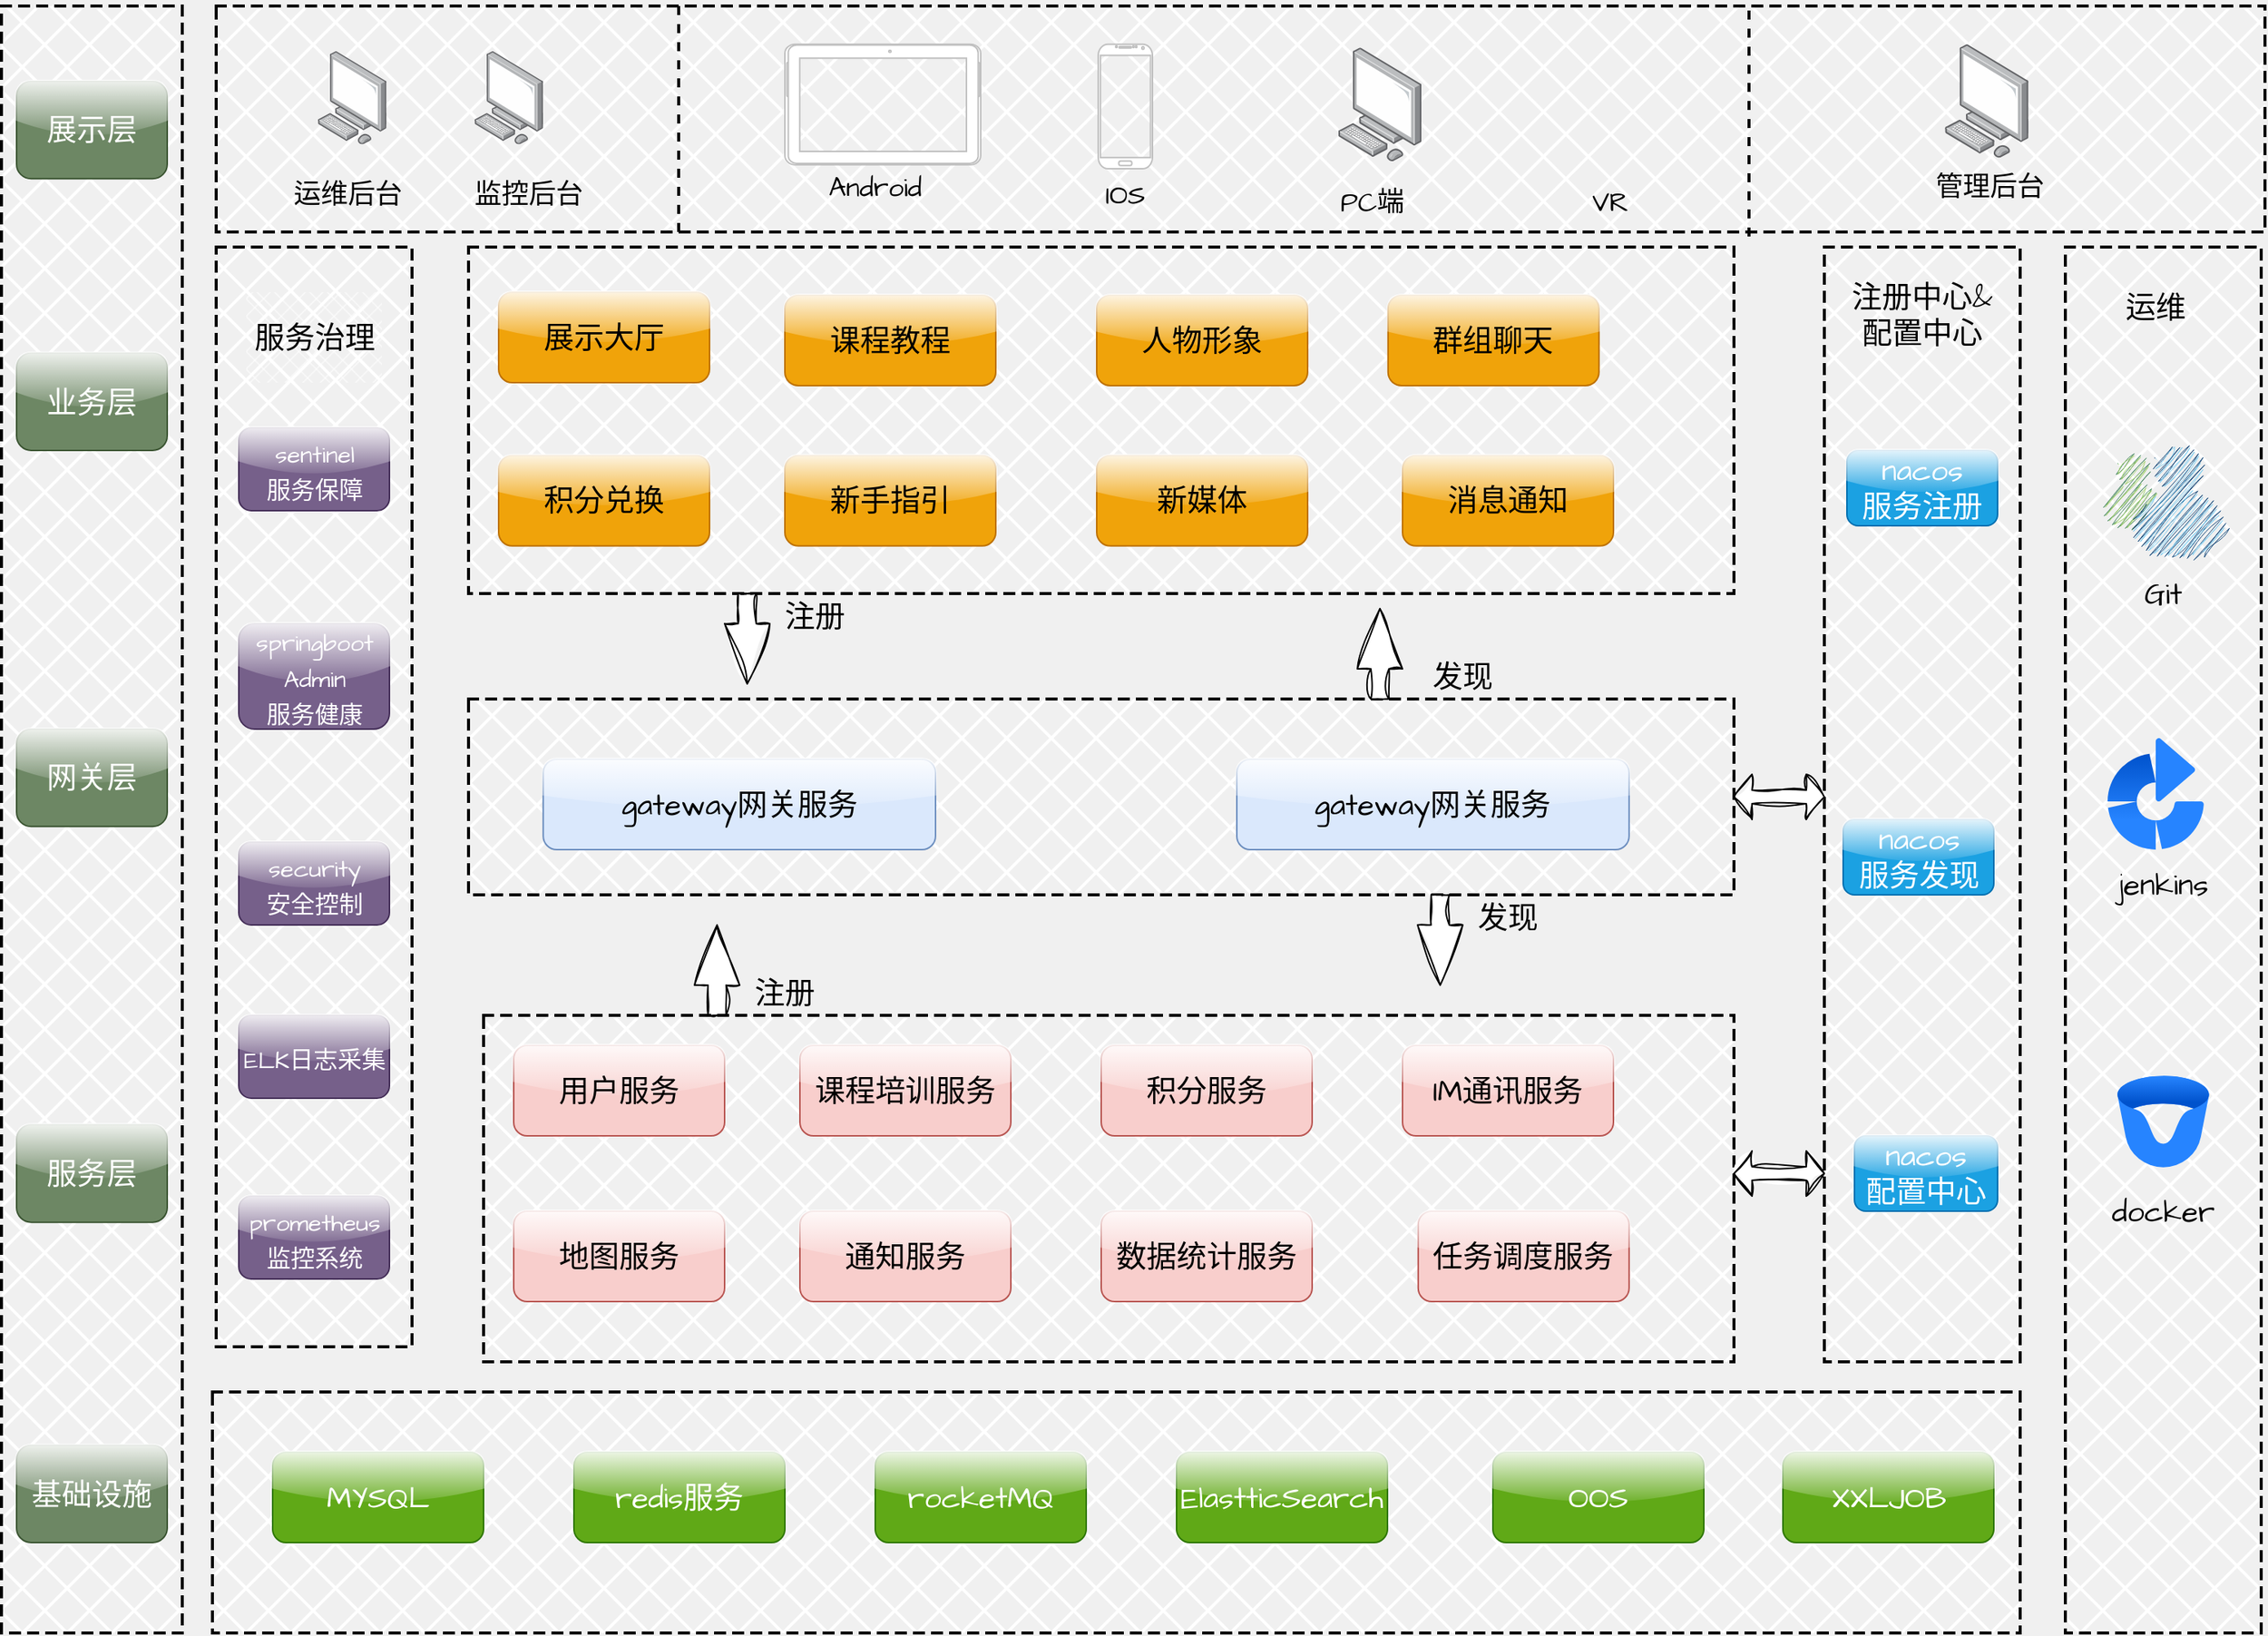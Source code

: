 <mxfile version="21.6.5" type="github">
  <diagram name="第 1 页" id="3Xgbba0ORXf_LveAMJya">
    <mxGraphModel dx="1508" dy="869" grid="1" gridSize="12" guides="1" tooltips="1" connect="1" arrows="0" fold="1" page="1" pageScale="1" pageWidth="827" pageHeight="1169" background="#F0F0F0" math="0" shadow="0">
      <root>
        <mxCell id="0" />
        <mxCell id="1" parent="0" />
        <mxCell id="aTKhmGbnFtDpC1Z9xzVG-124" value="" style="shape=table;startSize=0;container=1;collapsible=0;childLayout=tableLayout;hachureGap=4;fontFamily=Architects Daughter;fontSource=https%3A%2F%2Ffonts.googleapis.com%2Fcss%3Ffamily%3DArchitects%2BDaughter;fontSize=20;dashed=1;strokeWidth=2;fillColor=#FFFFFF;fillStyle=cross-hatch;" parent="1" vertex="1">
          <mxGeometry x="100" y="120" width="120" height="1080" as="geometry" />
        </mxCell>
        <mxCell id="aTKhmGbnFtDpC1Z9xzVG-125" value="" style="shape=tableRow;horizontal=0;startSize=0;swimlaneHead=0;swimlaneBody=0;strokeColor=inherit;top=0;left=0;bottom=0;right=0;collapsible=0;dropTarget=0;fillColor=none;points=[[0,0.5],[1,0.5]];portConstraint=eastwest;sketch=1;hachureGap=4;jiggle=2;curveFitting=1;fontFamily=Architects Daughter;fontSource=https%3A%2F%2Ffonts.googleapis.com%2Fcss%3Ffamily%3DArchitects%2BDaughter;fontSize=20;dashed=1;strokeWidth=2;" parent="aTKhmGbnFtDpC1Z9xzVG-124" vertex="1">
          <mxGeometry width="120" height="1080" as="geometry" />
        </mxCell>
        <mxCell id="aTKhmGbnFtDpC1Z9xzVG-126" value="" style="shape=partialRectangle;html=1;whiteSpace=wrap;connectable=0;strokeColor=inherit;overflow=hidden;fillColor=none;top=0;left=0;bottom=0;right=0;pointerEvents=1;sketch=1;hachureGap=4;jiggle=2;curveFitting=1;fontFamily=Architects Daughter;fontSource=https%3A%2F%2Ffonts.googleapis.com%2Fcss%3Ffamily%3DArchitects%2BDaughter;fontSize=20;strokeWidth=2;" parent="aTKhmGbnFtDpC1Z9xzVG-125" vertex="1">
          <mxGeometry width="120" height="1080" as="geometry">
            <mxRectangle width="120" height="1080" as="alternateBounds" />
          </mxGeometry>
        </mxCell>
        <mxCell id="aTKhmGbnFtDpC1Z9xzVG-127" value="" style="shape=table;startSize=0;container=1;collapsible=0;childLayout=tableLayout;hachureGap=4;fontFamily=Architects Daughter;fontSource=https%3A%2F%2Ffonts.googleapis.com%2Fcss%3Ffamily%3DArchitects%2BDaughter;fontSize=20;dashed=1;strokeWidth=2;fontStyle=0;fillColor=#FFFFFF;fillStyle=cross-hatch;" parent="1" vertex="1">
          <mxGeometry x="242.5" y="120" width="1360" height="150" as="geometry" />
        </mxCell>
        <mxCell id="aTKhmGbnFtDpC1Z9xzVG-128" value="" style="shape=tableRow;horizontal=0;startSize=0;swimlaneHead=0;swimlaneBody=0;strokeColor=inherit;top=0;left=0;bottom=0;right=0;collapsible=0;dropTarget=0;fillColor=none;points=[[0,0.5],[1,0.5]];portConstraint=eastwest;sketch=1;hachureGap=4;jiggle=2;curveFitting=1;fontFamily=Architects Daughter;fontSource=https%3A%2F%2Ffonts.googleapis.com%2Fcss%3Ffamily%3DArchitects%2BDaughter;fontSize=20;dashed=1;strokeWidth=2;" parent="aTKhmGbnFtDpC1Z9xzVG-127" vertex="1">
          <mxGeometry width="1360" height="150" as="geometry" />
        </mxCell>
        <mxCell id="aTKhmGbnFtDpC1Z9xzVG-129" value="" style="shape=partialRectangle;html=1;whiteSpace=wrap;connectable=0;strokeColor=inherit;overflow=hidden;fillColor=none;top=0;left=0;bottom=0;right=0;pointerEvents=1;sketch=1;hachureGap=4;jiggle=2;curveFitting=1;fontFamily=Helvetica;fontSize=20;strokeWidth=2;" parent="aTKhmGbnFtDpC1Z9xzVG-128" vertex="1">
          <mxGeometry width="1360" height="150" as="geometry">
            <mxRectangle width="1360" height="150" as="alternateBounds" />
          </mxGeometry>
        </mxCell>
        <mxCell id="aTKhmGbnFtDpC1Z9xzVG-130" value="" style="image;points=[];aspect=fixed;html=1;align=center;shadow=0;dashed=0;image=img/lib/allied_telesis/computer_and_terminals/Personal_Computer.svg;sketch=1;hachureGap=4;jiggle=2;curveFitting=1;fontFamily=Architects Daughter;fontSource=https%3A%2F%2Ffonts.googleapis.com%2Fcss%3Ffamily%3DArchitects%2BDaughter;fontSize=20;" parent="1" vertex="1">
          <mxGeometry x="310" y="150.0" width="45.6" height="61.8" as="geometry" />
        </mxCell>
        <mxCell id="aTKhmGbnFtDpC1Z9xzVG-132" value="" style="image;points=[];aspect=fixed;html=1;align=center;shadow=0;dashed=0;image=img/lib/allied_telesis/computer_and_terminals/Personal_Computer.svg;hachureGap=4;fontFamily=Architects Daughter;fontSource=https%3A%2F%2Ffonts.googleapis.com%2Fcss%3Ffamily%3DArchitects%2BDaughter;fontSize=20;" parent="1" vertex="1">
          <mxGeometry x="414" y="150" width="45.6" height="61.8" as="geometry" />
        </mxCell>
        <mxCell id="aTKhmGbnFtDpC1Z9xzVG-133" value="运维后台" style="text;html=1;strokeColor=none;fillColor=none;align=center;verticalAlign=middle;whiteSpace=wrap;rounded=0;fontSize=18;fontFamily=Architects Daughter;" parent="1" vertex="1">
          <mxGeometry x="280" y="230" width="100" height="30" as="geometry" />
        </mxCell>
        <mxCell id="aTKhmGbnFtDpC1Z9xzVG-134" value="监控后台" style="text;html=1;strokeColor=none;fillColor=none;align=center;verticalAlign=middle;whiteSpace=wrap;rounded=0;fontSize=18;fontFamily=Architects Daughter;" parent="1" vertex="1">
          <mxGeometry x="400" y="230" width="100" height="30" as="geometry" />
        </mxCell>
        <mxCell id="aTKhmGbnFtDpC1Z9xzVG-135" value="" style="endArrow=none;html=1;rounded=0;hachureGap=4;fontFamily=Architects Daughter;fontSource=https%3A%2F%2Ffonts.googleapis.com%2Fcss%3Ffamily%3DArchitects%2BDaughter;fontSize=16;dashed=1;strokeWidth=2;" parent="1" edge="1">
          <mxGeometry width="50" height="50" relative="1" as="geometry">
            <mxPoint x="549.5" y="270" as="sourcePoint" />
            <mxPoint x="549.5" y="120" as="targetPoint" />
          </mxGeometry>
        </mxCell>
        <mxCell id="aTKhmGbnFtDpC1Z9xzVG-138" value="" style="verticalLabelPosition=bottom;verticalAlign=top;html=1;shadow=0;dashed=0;strokeWidth=1;shape=mxgraph.android.tab2;strokeColor=#c0c0c0;direction=north;hachureGap=4;fontFamily=Architects Daughter;fontSource=https%3A%2F%2Ffonts.googleapis.com%2Fcss%3Ffamily%3DArchitects%2BDaughter;fontSize=20;gradientColor=none;" parent="1" vertex="1">
          <mxGeometry x="620" y="145.35" width="130" height="80" as="geometry" />
        </mxCell>
        <mxCell id="aTKhmGbnFtDpC1Z9xzVG-139" value="" style="verticalLabelPosition=bottom;verticalAlign=top;html=1;shadow=0;dashed=0;strokeWidth=1;shape=mxgraph.android.phone2;strokeColor=#c0c0c0;hachureGap=4;fontFamily=Architects Daughter;fontSource=https%3A%2F%2Ffonts.googleapis.com%2Fcss%3Ffamily%3DArchitects%2BDaughter;fontSize=20;" parent="1" vertex="1">
          <mxGeometry x="828" y="145.35" width="36" height="82.65" as="geometry" />
        </mxCell>
        <mxCell id="aTKhmGbnFtDpC1Z9xzVG-140" value="" style="image;points=[];aspect=fixed;html=1;align=center;shadow=0;dashed=0;image=img/lib/allied_telesis/computer_and_terminals/Personal_Computer.svg;sketch=1;hachureGap=4;jiggle=2;curveFitting=1;fontFamily=Architects Daughter;fontSource=https%3A%2F%2Ffonts.googleapis.com%2Fcss%3Ffamily%3DArchitects%2BDaughter;fontSize=20;" parent="1" vertex="1">
          <mxGeometry x="987.2" y="147.67" width="55.6" height="75.35" as="geometry" />
        </mxCell>
        <mxCell id="aTKhmGbnFtDpC1Z9xzVG-141" value="Android" style="text;html=1;strokeColor=none;fillColor=none;align=center;verticalAlign=middle;whiteSpace=wrap;rounded=0;fontSize=18;fontFamily=Architects Daughter;" parent="1" vertex="1">
          <mxGeometry x="630" y="225.35" width="100" height="30" as="geometry" />
        </mxCell>
        <mxCell id="aTKhmGbnFtDpC1Z9xzVG-142" value="IOS" style="text;html=1;strokeColor=none;fillColor=none;align=center;verticalAlign=middle;whiteSpace=wrap;rounded=0;fontSize=18;fontFamily=Architects Daughter;" parent="1" vertex="1">
          <mxGeometry x="796" y="230" width="100" height="30" as="geometry" />
        </mxCell>
        <mxCell id="aTKhmGbnFtDpC1Z9xzVG-143" value="管理后台" style="text;html=1;strokeColor=none;fillColor=none;align=center;verticalAlign=middle;whiteSpace=wrap;rounded=0;fontSize=18;fontFamily=Architects Daughter;" parent="1" vertex="1">
          <mxGeometry x="1370" y="225.35" width="100" height="30" as="geometry" />
        </mxCell>
        <mxCell id="aTKhmGbnFtDpC1Z9xzVG-144" value="" style="endArrow=none;html=1;rounded=0;hachureGap=4;fontFamily=Architects Daughter;fontSource=https%3A%2F%2Ffonts.googleapis.com%2Fcss%3Ffamily%3DArchitects%2BDaughter;fontSize=16;exitX=0.33;exitY=1.041;exitDx=0;exitDy=0;exitPerimeter=0;dashed=1;strokeWidth=2;" parent="1" edge="1">
          <mxGeometry width="50" height="50" relative="1" as="geometry">
            <mxPoint x="1260" y="273" as="sourcePoint" />
            <mxPoint x="1260" y="117" as="targetPoint" />
          </mxGeometry>
        </mxCell>
        <mxCell id="aTKhmGbnFtDpC1Z9xzVG-145" value="" style="image;points=[];aspect=fixed;html=1;align=center;shadow=0;dashed=0;image=img/lib/allied_telesis/computer_and_terminals/Personal_Computer.svg;sketch=1;hachureGap=4;jiggle=2;curveFitting=1;fontFamily=Architects Daughter;fontSource=https%3A%2F%2Ffonts.googleapis.com%2Fcss%3Ffamily%3DArchitects%2BDaughter;fontSize=20;" parent="1" vertex="1">
          <mxGeometry x="1390" y="145.35" width="55.6" height="75.35" as="geometry" />
        </mxCell>
        <mxCell id="aTKhmGbnFtDpC1Z9xzVG-146" value="PC端" style="text;html=1;strokeColor=none;fillColor=none;align=center;verticalAlign=middle;whiteSpace=wrap;rounded=0;fontSize=18;fontFamily=Architects Daughter;" parent="1" vertex="1">
          <mxGeometry x="960.0" y="234.65" width="100" height="30" as="geometry" />
        </mxCell>
        <mxCell id="aTKhmGbnFtDpC1Z9xzVG-147" value="" style="shape=table;startSize=0;container=1;collapsible=0;childLayout=tableLayout;hachureGap=4;fontFamily=Architects Daughter;fontSource=https%3A%2F%2Ffonts.googleapis.com%2Fcss%3Ffamily%3DArchitects%2BDaughter;fontSize=20;dashed=1;strokeWidth=2;rounded=1;fillColor=#FFFFFF;fillStyle=cross-hatch;" parent="1" vertex="1">
          <mxGeometry x="410" y="280" width="840" height="230" as="geometry" />
        </mxCell>
        <mxCell id="aTKhmGbnFtDpC1Z9xzVG-148" value="" style="shape=tableRow;horizontal=0;startSize=0;swimlaneHead=0;swimlaneBody=0;strokeColor=inherit;top=0;left=0;bottom=0;right=0;collapsible=0;dropTarget=0;fillColor=none;points=[[0,0.5],[1,0.5]];portConstraint=eastwest;sketch=1;hachureGap=4;jiggle=2;curveFitting=1;fontFamily=Architects Daughter;fontSource=https%3A%2F%2Ffonts.googleapis.com%2Fcss%3Ffamily%3DArchitects%2BDaughter;fontSize=20;dashed=1;strokeWidth=2;" parent="aTKhmGbnFtDpC1Z9xzVG-147" vertex="1">
          <mxGeometry width="840" height="230" as="geometry" />
        </mxCell>
        <mxCell id="aTKhmGbnFtDpC1Z9xzVG-149" value="" style="shape=partialRectangle;html=1;whiteSpace=wrap;connectable=0;strokeColor=inherit;overflow=hidden;fillColor=none;top=0;left=0;bottom=0;right=0;pointerEvents=1;sketch=1;hachureGap=4;jiggle=2;curveFitting=1;fontFamily=Architects Daughter;fontSource=https%3A%2F%2Ffonts.googleapis.com%2Fcss%3Ffamily%3DArchitects%2BDaughter;fontSize=20;strokeWidth=2;" parent="aTKhmGbnFtDpC1Z9xzVG-148" vertex="1">
          <mxGeometry width="840" height="230" as="geometry">
            <mxRectangle width="840" height="230" as="alternateBounds" />
          </mxGeometry>
        </mxCell>
        <mxCell id="aTKhmGbnFtDpC1Z9xzVG-150" value="" style="shape=table;startSize=0;container=1;collapsible=0;childLayout=tableLayout;hachureGap=4;fontFamily=Architects Daughter;fontSource=https%3A%2F%2Ffonts.googleapis.com%2Fcss%3Ffamily%3DArchitects%2BDaughter;fontSize=20;dashed=1;strokeWidth=2;fillColor=#FFFFFF;fillStyle=cross-hatch;" parent="1" vertex="1">
          <mxGeometry x="242.5" y="280" width="130" height="730" as="geometry" />
        </mxCell>
        <mxCell id="aTKhmGbnFtDpC1Z9xzVG-151" value="" style="shape=tableRow;horizontal=0;startSize=0;swimlaneHead=0;swimlaneBody=0;strokeColor=inherit;top=0;left=0;bottom=0;right=0;collapsible=0;dropTarget=0;fillColor=none;points=[[0,0.5],[1,0.5]];portConstraint=eastwest;sketch=1;hachureGap=4;jiggle=2;curveFitting=1;fontFamily=Architects Daughter;fontSource=https%3A%2F%2Ffonts.googleapis.com%2Fcss%3Ffamily%3DArchitects%2BDaughter;fontSize=20;dashed=1;strokeWidth=2;" parent="aTKhmGbnFtDpC1Z9xzVG-150" vertex="1">
          <mxGeometry width="130" height="730" as="geometry" />
        </mxCell>
        <mxCell id="aTKhmGbnFtDpC1Z9xzVG-152" value="" style="shape=partialRectangle;html=1;whiteSpace=wrap;connectable=0;strokeColor=inherit;overflow=hidden;fillColor=none;top=0;left=0;bottom=0;right=0;pointerEvents=1;sketch=1;hachureGap=4;jiggle=2;curveFitting=1;fontFamily=Architects Daughter;fontSource=https%3A%2F%2Ffonts.googleapis.com%2Fcss%3Ffamily%3DArchitects%2BDaughter;fontSize=20;strokeWidth=2;" parent="aTKhmGbnFtDpC1Z9xzVG-151" vertex="1">
          <mxGeometry width="130" height="730" as="geometry">
            <mxRectangle width="130" height="730" as="alternateBounds" />
          </mxGeometry>
        </mxCell>
        <mxCell id="aTKhmGbnFtDpC1Z9xzVG-153" value="" style="shape=table;startSize=0;container=1;collapsible=0;childLayout=tableLayout;hachureGap=4;fontFamily=Architects Daughter;fontSource=https%3A%2F%2Ffonts.googleapis.com%2Fcss%3Ffamily%3DArchitects%2BDaughter;fontSize=20;dashed=1;strokeWidth=2;fillColor=#FFFFFF;fillStyle=cross-hatch;" parent="1" vertex="1">
          <mxGeometry x="1310" y="280" width="130" height="740" as="geometry" />
        </mxCell>
        <mxCell id="aTKhmGbnFtDpC1Z9xzVG-154" value="" style="shape=tableRow;horizontal=0;startSize=0;swimlaneHead=0;swimlaneBody=0;strokeColor=inherit;top=0;left=0;bottom=0;right=0;collapsible=0;dropTarget=0;fillColor=none;points=[[0,0.5],[1,0.5]];portConstraint=eastwest;sketch=1;hachureGap=4;jiggle=2;curveFitting=1;fontFamily=Architects Daughter;fontSource=https%3A%2F%2Ffonts.googleapis.com%2Fcss%3Ffamily%3DArchitects%2BDaughter;fontSize=20;dashed=1;strokeWidth=2;" parent="aTKhmGbnFtDpC1Z9xzVG-153" vertex="1">
          <mxGeometry width="130" height="740" as="geometry" />
        </mxCell>
        <mxCell id="aTKhmGbnFtDpC1Z9xzVG-155" value="" style="shape=partialRectangle;html=1;whiteSpace=wrap;connectable=0;strokeColor=inherit;overflow=hidden;fillColor=none;top=0;left=0;bottom=0;right=0;pointerEvents=1;sketch=1;hachureGap=4;jiggle=2;curveFitting=1;fontFamily=Architects Daughter;fontSource=https%3A%2F%2Ffonts.googleapis.com%2Fcss%3Ffamily%3DArchitects%2BDaughter;fontSize=20;strokeWidth=2;" parent="aTKhmGbnFtDpC1Z9xzVG-154" vertex="1">
          <mxGeometry width="130" height="740" as="geometry">
            <mxRectangle width="130" height="740" as="alternateBounds" />
          </mxGeometry>
        </mxCell>
        <mxCell id="aTKhmGbnFtDpC1Z9xzVG-156" value="人物形象" style="rounded=1;whiteSpace=wrap;html=1;hachureGap=4;fontFamily=Architects Daughter;fontSource=https%3A%2F%2Ffonts.googleapis.com%2Fcss%3Ffamily%3DArchitects%2BDaughter;fontSize=20;shadow=0;glass=1;fillColor=#f0a30a;strokeColor=#BD7000;fontColor=#000000;" parent="1" vertex="1">
          <mxGeometry x="827" y="312" width="140" height="60" as="geometry" />
        </mxCell>
        <mxCell id="aTKhmGbnFtDpC1Z9xzVG-157" value="展示大厅" style="rounded=1;whiteSpace=wrap;html=1;hachureGap=4;fontFamily=Architects Daughter;fontSource=https%3A%2F%2Ffonts.googleapis.com%2Fcss%3Ffamily%3DArchitects%2BDaughter;fontSize=20;shadow=0;glass=1;fillColor=#f0a30a;strokeColor=#BD7000;fontColor=#000000;" parent="1" vertex="1">
          <mxGeometry x="430" y="310" width="140" height="60" as="geometry" />
        </mxCell>
        <mxCell id="aTKhmGbnFtDpC1Z9xzVG-158" value="积分兑换" style="rounded=1;whiteSpace=wrap;html=1;hachureGap=4;fontFamily=Architects Daughter;fontSource=https%3A%2F%2Ffonts.googleapis.com%2Fcss%3Ffamily%3DArchitects%2BDaughter;fontSize=20;shadow=0;glass=1;fillColor=#f0a30a;strokeColor=#BD7000;fontColor=#000000;" parent="1" vertex="1">
          <mxGeometry x="430" y="418.4" width="140" height="60" as="geometry" />
        </mxCell>
        <mxCell id="aTKhmGbnFtDpC1Z9xzVG-159" value="群组聊天" style="rounded=1;whiteSpace=wrap;html=1;hachureGap=4;fontFamily=Architects Daughter;fontSource=https%3A%2F%2Ffonts.googleapis.com%2Fcss%3Ffamily%3DArchitects%2BDaughter;fontSize=20;shadow=0;glass=1;fillColor=#f0a30a;strokeColor=#BD7000;fontColor=#000000;" parent="1" vertex="1">
          <mxGeometry x="1020.4" y="312" width="140" height="60" as="geometry" />
        </mxCell>
        <mxCell id="aTKhmGbnFtDpC1Z9xzVG-160" value="新媒体" style="rounded=1;whiteSpace=wrap;html=1;hachureGap=4;fontFamily=Architects Daughter;fontSource=https%3A%2F%2Ffonts.googleapis.com%2Fcss%3Ffamily%3DArchitects%2BDaughter;fontSize=20;shadow=0;glass=1;fillColor=#f0a30a;strokeColor=#BD7000;fontColor=#000000;" parent="1" vertex="1">
          <mxGeometry x="827" y="418.4" width="140" height="60" as="geometry" />
        </mxCell>
        <mxCell id="aTKhmGbnFtDpC1Z9xzVG-161" value="消息通知" style="rounded=1;whiteSpace=wrap;html=1;hachureGap=4;fontFamily=Architects Daughter;fontSource=https%3A%2F%2Ffonts.googleapis.com%2Fcss%3Ffamily%3DArchitects%2BDaughter;fontSize=20;shadow=0;glass=1;fillColor=#f0a30a;strokeColor=#BD7000;fontColor=#000000;" parent="1" vertex="1">
          <mxGeometry x="1030" y="418.4" width="140" height="60" as="geometry" />
        </mxCell>
        <mxCell id="aTKhmGbnFtDpC1Z9xzVG-162" value="课程教程" style="rounded=1;whiteSpace=wrap;html=1;hachureGap=4;fontFamily=Architects Daughter;fontSource=https%3A%2F%2Ffonts.googleapis.com%2Fcss%3Ffamily%3DArchitects%2BDaughter;fontSize=20;shadow=0;glass=1;fillColor=#f0a30a;strokeColor=#BD7000;fontColor=#000000;" parent="1" vertex="1">
          <mxGeometry x="620" y="312" width="140" height="60" as="geometry" />
        </mxCell>
        <mxCell id="aTKhmGbnFtDpC1Z9xzVG-163" value="新手指引" style="rounded=1;whiteSpace=wrap;html=1;hachureGap=4;fontFamily=Architects Daughter;fontSource=https%3A%2F%2Ffonts.googleapis.com%2Fcss%3Ffamily%3DArchitects%2BDaughter;fontSize=20;shadow=0;glass=1;fillColor=#f0a30a;strokeColor=#BD7000;fontColor=#000000;" parent="1" vertex="1">
          <mxGeometry x="620" y="418.4" width="140" height="60" as="geometry" />
        </mxCell>
        <mxCell id="aTKhmGbnFtDpC1Z9xzVG-164" value="" style="shape=table;startSize=0;container=1;collapsible=0;childLayout=tableLayout;hachureGap=4;fontFamily=Architects Daughter;fontSource=https%3A%2F%2Ffonts.googleapis.com%2Fcss%3Ffamily%3DArchitects%2BDaughter;fontSize=20;dashed=1;strokeWidth=2;rounded=1;fillColor=#FFFFFF;fillStyle=cross-hatch;" parent="1" vertex="1">
          <mxGeometry x="410" y="580" width="840" height="130" as="geometry" />
        </mxCell>
        <mxCell id="aTKhmGbnFtDpC1Z9xzVG-165" value="" style="shape=tableRow;horizontal=0;startSize=0;swimlaneHead=0;swimlaneBody=0;strokeColor=inherit;top=0;left=0;bottom=0;right=0;collapsible=0;dropTarget=0;fillColor=none;points=[[0,0.5],[1,0.5]];portConstraint=eastwest;sketch=1;hachureGap=4;jiggle=2;curveFitting=1;fontFamily=Architects Daughter;fontSource=https%3A%2F%2Ffonts.googleapis.com%2Fcss%3Ffamily%3DArchitects%2BDaughter;fontSize=20;dashed=1;strokeWidth=2;" parent="aTKhmGbnFtDpC1Z9xzVG-164" vertex="1">
          <mxGeometry width="840" height="130" as="geometry" />
        </mxCell>
        <mxCell id="aTKhmGbnFtDpC1Z9xzVG-166" value="" style="shape=partialRectangle;html=1;whiteSpace=wrap;connectable=0;strokeColor=inherit;overflow=hidden;fillColor=none;top=0;left=0;bottom=0;right=0;pointerEvents=1;sketch=1;hachureGap=4;jiggle=2;curveFitting=1;fontFamily=Architects Daughter;fontSource=https%3A%2F%2Ffonts.googleapis.com%2Fcss%3Ffamily%3DArchitects%2BDaughter;fontSize=20;strokeWidth=2;" parent="aTKhmGbnFtDpC1Z9xzVG-165" vertex="1">
          <mxGeometry width="840" height="130" as="geometry">
            <mxRectangle width="840" height="130" as="alternateBounds" />
          </mxGeometry>
        </mxCell>
        <mxCell id="aTKhmGbnFtDpC1Z9xzVG-168" value="gateway网关服务" style="rounded=1;whiteSpace=wrap;html=1;hachureGap=4;fontFamily=Architects Daughter;fontSource=https%3A%2F%2Ffonts.googleapis.com%2Fcss%3Ffamily%3DArchitects%2BDaughter;fontSize=20;shadow=0;glass=1;fillColor=#dae8fc;strokeColor=#6c8ebf;" parent="1" vertex="1">
          <mxGeometry x="459.6" y="620" width="260.4" height="60" as="geometry" />
        </mxCell>
        <mxCell id="aTKhmGbnFtDpC1Z9xzVG-169" value="gateway网关服务" style="rounded=1;whiteSpace=wrap;html=1;hachureGap=4;fontFamily=Architects Daughter;fontSource=https%3A%2F%2Ffonts.googleapis.com%2Fcss%3Ffamily%3DArchitects%2BDaughter;fontSize=20;shadow=0;glass=1;fillColor=#dae8fc;strokeColor=#6c8ebf;" parent="1" vertex="1">
          <mxGeometry x="920.0" y="620" width="260.4" height="60" as="geometry" />
        </mxCell>
        <mxCell id="aTKhmGbnFtDpC1Z9xzVG-171" value="" style="html=1;shadow=0;dashed=0;align=center;verticalAlign=middle;shape=mxgraph.arrows2.arrow;dy=0.6;dx=40;direction=south;notch=0;sketch=1;hachureGap=4;jiggle=2;curveFitting=1;fontFamily=Architects Daughter;fontSource=https%3A%2F%2Ffonts.googleapis.com%2Fcss%3Ffamily%3DArchitects%2BDaughter;fontSize=20;" parent="1" vertex="1">
          <mxGeometry x="580" y="510" width="30" height="60" as="geometry" />
        </mxCell>
        <mxCell id="aTKhmGbnFtDpC1Z9xzVG-172" value="" style="html=1;shadow=0;dashed=0;align=center;verticalAlign=middle;shape=mxgraph.arrows2.arrow;dy=0.6;dx=40;direction=north;notch=0;sketch=1;hachureGap=4;jiggle=2;curveFitting=1;fontFamily=Architects Daughter;fontSource=https%3A%2F%2Ffonts.googleapis.com%2Fcss%3Ffamily%3DArchitects%2BDaughter;fontSize=20;" parent="1" vertex="1">
          <mxGeometry x="560" y="730" width="30" height="60" as="geometry" />
        </mxCell>
        <mxCell id="aTKhmGbnFtDpC1Z9xzVG-173" value="注册" style="text;html=1;strokeColor=none;fillColor=none;align=center;verticalAlign=middle;whiteSpace=wrap;rounded=0;fontSize=20;fontFamily=Architects Daughter;" parent="1" vertex="1">
          <mxGeometry x="610" y="510" width="60" height="30" as="geometry" />
        </mxCell>
        <mxCell id="aTKhmGbnFtDpC1Z9xzVG-174" value="发现" style="text;html=1;strokeColor=none;fillColor=none;align=center;verticalAlign=middle;whiteSpace=wrap;rounded=0;fontSize=20;fontFamily=Architects Daughter;" parent="1" vertex="1">
          <mxGeometry x="1040" y="550" width="60" height="30" as="geometry" />
        </mxCell>
        <mxCell id="aTKhmGbnFtDpC1Z9xzVG-175" value="" style="shape=table;startSize=0;container=1;collapsible=0;childLayout=tableLayout;hachureGap=4;fontFamily=Architects Daughter;fontSource=https%3A%2F%2Ffonts.googleapis.com%2Fcss%3Ffamily%3DArchitects%2BDaughter;fontSize=20;dashed=1;strokeWidth=2;rounded=1;fillColor=#FFFFFF;fillStyle=cross-hatch;" parent="1" vertex="1">
          <mxGeometry x="420" y="790" width="830" height="230" as="geometry" />
        </mxCell>
        <mxCell id="aTKhmGbnFtDpC1Z9xzVG-176" value="" style="shape=tableRow;horizontal=0;startSize=0;swimlaneHead=0;swimlaneBody=0;strokeColor=inherit;top=0;left=0;bottom=0;right=0;collapsible=0;dropTarget=0;fillColor=none;points=[[0,0.5],[1,0.5]];portConstraint=eastwest;sketch=1;hachureGap=4;jiggle=2;curveFitting=1;fontFamily=Architects Daughter;fontSource=https%3A%2F%2Ffonts.googleapis.com%2Fcss%3Ffamily%3DArchitects%2BDaughter;fontSize=20;dashed=1;strokeWidth=2;" parent="aTKhmGbnFtDpC1Z9xzVG-175" vertex="1">
          <mxGeometry width="830" height="230" as="geometry" />
        </mxCell>
        <mxCell id="aTKhmGbnFtDpC1Z9xzVG-177" value="" style="shape=partialRectangle;html=1;whiteSpace=wrap;connectable=0;strokeColor=inherit;overflow=hidden;fillColor=none;top=0;left=0;bottom=0;right=0;pointerEvents=1;sketch=1;hachureGap=4;jiggle=2;curveFitting=1;fontFamily=Architects Daughter;fontSource=https%3A%2F%2Ffonts.googleapis.com%2Fcss%3Ffamily%3DArchitects%2BDaughter;fontSize=20;strokeWidth=2;" parent="aTKhmGbnFtDpC1Z9xzVG-176" vertex="1">
          <mxGeometry width="830" height="230" as="geometry">
            <mxRectangle width="830" height="230" as="alternateBounds" />
          </mxGeometry>
        </mxCell>
        <mxCell id="aTKhmGbnFtDpC1Z9xzVG-178" value="" style="html=1;shadow=0;dashed=0;align=center;verticalAlign=middle;shape=mxgraph.arrows2.arrow;dy=0.6;dx=40;direction=north;notch=0;sketch=1;hachureGap=4;jiggle=2;curveFitting=1;fontFamily=Architects Daughter;fontSource=https%3A%2F%2Ffonts.googleapis.com%2Fcss%3Ffamily%3DArchitects%2BDaughter;fontSize=20;" parent="1" vertex="1">
          <mxGeometry x="1000" y="520" width="30" height="60" as="geometry" />
        </mxCell>
        <mxCell id="aTKhmGbnFtDpC1Z9xzVG-179" value="" style="html=1;shadow=0;dashed=0;align=center;verticalAlign=middle;shape=mxgraph.arrows2.arrow;dy=0.6;dx=40;direction=south;notch=0;sketch=1;hachureGap=4;jiggle=2;curveFitting=1;fontFamily=Architects Daughter;fontSource=https%3A%2F%2Ffonts.googleapis.com%2Fcss%3Ffamily%3DArchitects%2BDaughter;fontSize=20;" parent="1" vertex="1">
          <mxGeometry x="1040" y="710" width="30" height="60" as="geometry" />
        </mxCell>
        <mxCell id="aTKhmGbnFtDpC1Z9xzVG-180" value="注册" style="text;html=1;strokeColor=none;fillColor=none;align=center;verticalAlign=middle;whiteSpace=wrap;rounded=0;fontSize=20;fontFamily=Architects Daughter;" parent="1" vertex="1">
          <mxGeometry x="590" y="760" width="60" height="30" as="geometry" />
        </mxCell>
        <mxCell id="aTKhmGbnFtDpC1Z9xzVG-181" value="发现" style="text;html=1;strokeColor=none;fillColor=none;align=center;verticalAlign=middle;whiteSpace=wrap;rounded=0;fontSize=20;fontFamily=Architects Daughter;" parent="1" vertex="1">
          <mxGeometry x="1070" y="710" width="60" height="30" as="geometry" />
        </mxCell>
        <mxCell id="aTKhmGbnFtDpC1Z9xzVG-182" value="用户服务" style="rounded=1;whiteSpace=wrap;html=1;hachureGap=4;fontFamily=Architects Daughter;fontSource=https%3A%2F%2Ffonts.googleapis.com%2Fcss%3Ffamily%3DArchitects%2BDaughter;fontSize=20;shadow=0;glass=1;fillColor=#f8cecc;strokeColor=#b85450;" parent="1" vertex="1">
          <mxGeometry x="440" y="810" width="140" height="60" as="geometry" />
        </mxCell>
        <mxCell id="aTKhmGbnFtDpC1Z9xzVG-183" value="积分服务" style="rounded=1;whiteSpace=wrap;html=1;hachureGap=4;fontFamily=Architects Daughter;fontSource=https%3A%2F%2Ffonts.googleapis.com%2Fcss%3Ffamily%3DArchitects%2BDaughter;fontSize=20;shadow=0;glass=1;fillColor=#f8cecc;strokeColor=#b85450;" parent="1" vertex="1">
          <mxGeometry x="830" y="810" width="140" height="60" as="geometry" />
        </mxCell>
        <mxCell id="aTKhmGbnFtDpC1Z9xzVG-184" value="通知服务" style="rounded=1;whiteSpace=wrap;html=1;hachureGap=4;fontFamily=Architects Daughter;fontSource=https%3A%2F%2Ffonts.googleapis.com%2Fcss%3Ffamily%3DArchitects%2BDaughter;fontSize=20;shadow=0;glass=1;fillColor=#f8cecc;strokeColor=#b85450;" parent="1" vertex="1">
          <mxGeometry x="630" y="920" width="140" height="60" as="geometry" />
        </mxCell>
        <mxCell id="aTKhmGbnFtDpC1Z9xzVG-185" value="IM通讯服务" style="rounded=1;whiteSpace=wrap;html=1;hachureGap=4;fontFamily=Architects Daughter;fontSource=https%3A%2F%2Ffonts.googleapis.com%2Fcss%3Ffamily%3DArchitects%2BDaughter;fontSize=20;shadow=0;glass=1;fillColor=#f8cecc;strokeColor=#b85450;" parent="1" vertex="1">
          <mxGeometry x="1030" y="810" width="140" height="60" as="geometry" />
        </mxCell>
        <mxCell id="aTKhmGbnFtDpC1Z9xzVG-186" value="地图服务" style="rounded=1;whiteSpace=wrap;html=1;hachureGap=4;fontFamily=Architects Daughter;fontSource=https%3A%2F%2Ffonts.googleapis.com%2Fcss%3Ffamily%3DArchitects%2BDaughter;fontSize=20;shadow=0;glass=1;fillColor=#f8cecc;strokeColor=#b85450;" parent="1" vertex="1">
          <mxGeometry x="440" y="920" width="140" height="60" as="geometry" />
        </mxCell>
        <mxCell id="aTKhmGbnFtDpC1Z9xzVG-187" value="课程培训服务" style="rounded=1;whiteSpace=wrap;html=1;hachureGap=4;fontFamily=Architects Daughter;fontSource=https%3A%2F%2Ffonts.googleapis.com%2Fcss%3Ffamily%3DArchitects%2BDaughter;fontSize=20;shadow=0;glass=1;fillColor=#f8cecc;strokeColor=#b85450;" parent="1" vertex="1">
          <mxGeometry x="630" y="810" width="140" height="60" as="geometry" />
        </mxCell>
        <mxCell id="aTKhmGbnFtDpC1Z9xzVG-188" value="数据统计服务" style="rounded=1;whiteSpace=wrap;html=1;hachureGap=4;fontFamily=Architects Daughter;fontSource=https%3A%2F%2Ffonts.googleapis.com%2Fcss%3Ffamily%3DArchitects%2BDaughter;fontSize=20;shadow=0;glass=1;fillColor=#f8cecc;strokeColor=#b85450;" parent="1" vertex="1">
          <mxGeometry x="830" y="920" width="140" height="60" as="geometry" />
        </mxCell>
        <mxCell id="aTKhmGbnFtDpC1Z9xzVG-189" value="任务调度服务" style="rounded=1;whiteSpace=wrap;html=1;hachureGap=4;fontFamily=Architects Daughter;fontSource=https%3A%2F%2Ffonts.googleapis.com%2Fcss%3Ffamily%3DArchitects%2BDaughter;fontSize=20;shadow=0;glass=1;fillColor=#f8cecc;strokeColor=#b85450;" parent="1" vertex="1">
          <mxGeometry x="1040.4" y="920" width="140" height="60" as="geometry" />
        </mxCell>
        <mxCell id="aTKhmGbnFtDpC1Z9xzVG-190" value="" style="shape=table;startSize=0;container=1;collapsible=0;childLayout=tableLayout;hachureGap=4;fontFamily=Architects Daughter;fontSource=https%3A%2F%2Ffonts.googleapis.com%2Fcss%3Ffamily%3DArchitects%2BDaughter;fontSize=20;dashed=1;strokeWidth=2;fillColor=#FFFFFF;fillStyle=cross-hatch;" parent="1" vertex="1">
          <mxGeometry x="240" y="1040" width="1200" height="160" as="geometry" />
        </mxCell>
        <mxCell id="aTKhmGbnFtDpC1Z9xzVG-191" value="" style="shape=tableRow;horizontal=0;startSize=0;swimlaneHead=0;swimlaneBody=0;strokeColor=inherit;top=0;left=0;bottom=0;right=0;collapsible=0;dropTarget=0;fillColor=none;points=[[0,0.5],[1,0.5]];portConstraint=eastwest;sketch=1;hachureGap=4;jiggle=2;curveFitting=1;fontFamily=Architects Daughter;fontSource=https%3A%2F%2Ffonts.googleapis.com%2Fcss%3Ffamily%3DArchitects%2BDaughter;fontSize=20;dashed=1;strokeWidth=2;" parent="aTKhmGbnFtDpC1Z9xzVG-190" vertex="1">
          <mxGeometry width="1200" height="160" as="geometry" />
        </mxCell>
        <mxCell id="aTKhmGbnFtDpC1Z9xzVG-192" value="" style="shape=partialRectangle;html=1;whiteSpace=wrap;connectable=0;strokeColor=inherit;overflow=hidden;fillColor=none;top=0;left=0;bottom=0;right=0;pointerEvents=1;sketch=1;hachureGap=4;jiggle=2;curveFitting=1;fontFamily=Architects Daughter;fontSource=https%3A%2F%2Ffonts.googleapis.com%2Fcss%3Ffamily%3DArchitects%2BDaughter;fontSize=20;strokeWidth=2;" parent="aTKhmGbnFtDpC1Z9xzVG-191" vertex="1">
          <mxGeometry width="1200" height="160" as="geometry">
            <mxRectangle width="1200" height="160" as="alternateBounds" />
          </mxGeometry>
        </mxCell>
        <mxCell id="aTKhmGbnFtDpC1Z9xzVG-193" value="MYSQL" style="rounded=1;whiteSpace=wrap;html=1;hachureGap=4;fontFamily=Architects Daughter;fontSource=https%3A%2F%2Ffonts.googleapis.com%2Fcss%3Ffamily%3DArchitects%2BDaughter;fontSize=20;shadow=0;glass=1;fillColor=#60a917;strokeColor=#2D7600;fontColor=#ffffff;" parent="1" vertex="1">
          <mxGeometry x="280" y="1080" width="140" height="60" as="geometry" />
        </mxCell>
        <mxCell id="aTKhmGbnFtDpC1Z9xzVG-194" value="redis服务" style="rounded=1;whiteSpace=wrap;html=1;hachureGap=4;fontFamily=Architects Daughter;fontSource=https%3A%2F%2Ffonts.googleapis.com%2Fcss%3Ffamily%3DArchitects%2BDaughter;fontSize=20;shadow=0;glass=1;fillColor=#60a917;strokeColor=#2D7600;fontColor=#ffffff;" parent="1" vertex="1">
          <mxGeometry x="480" y="1080" width="140" height="60" as="geometry" />
        </mxCell>
        <mxCell id="aTKhmGbnFtDpC1Z9xzVG-195" value="rocketMQ" style="rounded=1;whiteSpace=wrap;html=1;hachureGap=4;fontFamily=Architects Daughter;fontSource=https%3A%2F%2Ffonts.googleapis.com%2Fcss%3Ffamily%3DArchitects%2BDaughter;fontSize=20;shadow=0;glass=1;fillColor=#60a917;strokeColor=#2D7600;fontColor=#ffffff;" parent="1" vertex="1">
          <mxGeometry x="680" y="1080" width="140" height="60" as="geometry" />
        </mxCell>
        <mxCell id="aTKhmGbnFtDpC1Z9xzVG-196" value="ElastticSearch" style="rounded=1;whiteSpace=wrap;html=1;hachureGap=4;fontFamily=Architects Daughter;fontSource=https%3A%2F%2Ffonts.googleapis.com%2Fcss%3Ffamily%3DArchitects%2BDaughter;fontSize=20;shadow=0;glass=1;fillColor=#60a917;strokeColor=#2D7600;fontColor=#ffffff;" parent="1" vertex="1">
          <mxGeometry x="880" y="1080" width="140" height="60" as="geometry" />
        </mxCell>
        <mxCell id="aTKhmGbnFtDpC1Z9xzVG-197" value="OOS" style="rounded=1;whiteSpace=wrap;html=1;hachureGap=4;fontFamily=Architects Daughter;fontSource=https%3A%2F%2Ffonts.googleapis.com%2Fcss%3Ffamily%3DArchitects%2BDaughter;fontSize=20;shadow=0;glass=1;fillColor=#60a917;strokeColor=#2D7600;fontColor=#ffffff;" parent="1" vertex="1">
          <mxGeometry x="1090" y="1080" width="140" height="60" as="geometry" />
        </mxCell>
        <mxCell id="aTKhmGbnFtDpC1Z9xzVG-198" value="注册中心&amp;amp;配置中心" style="text;html=1;strokeColor=none;fillColor=none;align=center;verticalAlign=middle;whiteSpace=wrap;rounded=0;fontSize=20;fontFamily=Architects Daughter;" parent="1" vertex="1">
          <mxGeometry x="1320" y="290" width="110" height="70" as="geometry" />
        </mxCell>
        <mxCell id="aTKhmGbnFtDpC1Z9xzVG-199" value="" style="shape=doubleArrow;whiteSpace=wrap;html=1;sketch=1;hachureGap=4;jiggle=2;curveFitting=1;fontFamily=Architects Daughter;fontSource=https%3A%2F%2Ffonts.googleapis.com%2Fcss%3Ffamily%3DArchitects%2BDaughter;fontSize=20;" parent="1" vertex="1">
          <mxGeometry x="1250" y="630" width="60" height="30" as="geometry" />
        </mxCell>
        <mxCell id="aTKhmGbnFtDpC1Z9xzVG-200" value="" style="shape=doubleArrow;whiteSpace=wrap;html=1;sketch=1;hachureGap=4;jiggle=2;curveFitting=1;fontFamily=Architects Daughter;fontSource=https%3A%2F%2Ffonts.googleapis.com%2Fcss%3Ffamily%3DArchitects%2BDaughter;fontSize=20;" parent="1" vertex="1">
          <mxGeometry x="1250" y="880" width="60" height="30" as="geometry" />
        </mxCell>
        <mxCell id="aTKhmGbnFtDpC1Z9xzVG-202" value="nacos&lt;br&gt;服务注册" style="rounded=1;whiteSpace=wrap;html=1;hachureGap=4;fontFamily=Architects Daughter;fontSource=https%3A%2F%2Ffonts.googleapis.com%2Fcss%3Ffamily%3DArchitects%2BDaughter;fontSize=20;shadow=0;glass=1;fillColor=#1ba1e2;strokeColor=#006EAF;fontColor=#ffffff;" parent="1" vertex="1">
          <mxGeometry x="1325" y="415" width="100" height="50" as="geometry" />
        </mxCell>
        <mxCell id="aTKhmGbnFtDpC1Z9xzVG-203" value="nacos&lt;br&gt;服务发现" style="rounded=1;whiteSpace=wrap;html=1;hachureGap=4;fontFamily=Architects Daughter;fontSource=https%3A%2F%2Ffonts.googleapis.com%2Fcss%3Ffamily%3DArchitects%2BDaughter;fontSize=20;shadow=0;glass=1;fillColor=#1ba1e2;strokeColor=#006EAF;fontColor=#ffffff;" parent="1" vertex="1">
          <mxGeometry x="1322.5" y="660" width="100" height="50" as="geometry" />
        </mxCell>
        <mxCell id="aTKhmGbnFtDpC1Z9xzVG-204" value="nacos&lt;br&gt;配置中心" style="rounded=1;whiteSpace=wrap;html=1;hachureGap=4;fontFamily=Architects Daughter;fontSource=https%3A%2F%2Ffonts.googleapis.com%2Fcss%3Ffamily%3DArchitects%2BDaughter;fontSize=20;shadow=0;glass=1;fillColor=#1ba1e2;strokeColor=#006EAF;fontColor=#ffffff;" parent="1" vertex="1">
          <mxGeometry x="1330" y="870" width="95" height="50" as="geometry" />
        </mxCell>
        <mxCell id="aTKhmGbnFtDpC1Z9xzVG-205" value="XXLJOB" style="rounded=1;whiteSpace=wrap;html=1;hachureGap=4;fontFamily=Architects Daughter;fontSource=https%3A%2F%2Ffonts.googleapis.com%2Fcss%3Ffamily%3DArchitects%2BDaughter;fontSize=20;shadow=0;glass=1;fillColor=#60a917;strokeColor=#2D7600;fontColor=#ffffff;" parent="1" vertex="1">
          <mxGeometry x="1282.5" y="1080" width="140" height="60" as="geometry" />
        </mxCell>
        <mxCell id="aTKhmGbnFtDpC1Z9xzVG-207" value="展示层" style="rounded=1;whiteSpace=wrap;html=1;hachureGap=4;fontFamily=Architects Daughter;fontSource=https%3A%2F%2Ffonts.googleapis.com%2Fcss%3Ffamily%3DArchitects%2BDaughter;fontSize=20;shadow=0;glass=1;fillColor=#6d8764;strokeColor=#3A5431;fontColor=#ffffff;" parent="1" vertex="1">
          <mxGeometry x="110" y="170" width="100" height="64.65" as="geometry" />
        </mxCell>
        <mxCell id="aTKhmGbnFtDpC1Z9xzVG-208" value="业务层" style="rounded=1;whiteSpace=wrap;html=1;hachureGap=4;fontFamily=Architects Daughter;fontSource=https%3A%2F%2Ffonts.googleapis.com%2Fcss%3Ffamily%3DArchitects%2BDaughter;fontSize=20;shadow=0;glass=1;fillColor=#6d8764;strokeColor=#3A5431;fontColor=#ffffff;" parent="1" vertex="1">
          <mxGeometry x="110" y="350.35" width="100" height="64.65" as="geometry" />
        </mxCell>
        <mxCell id="aTKhmGbnFtDpC1Z9xzVG-209" value="网关层" style="rounded=1;whiteSpace=wrap;html=1;hachureGap=4;fontFamily=Architects Daughter;fontSource=https%3A%2F%2Ffonts.googleapis.com%2Fcss%3Ffamily%3DArchitects%2BDaughter;fontSize=20;shadow=0;glass=1;fillColor=#6d8764;strokeColor=#3A5431;fontColor=#ffffff;" parent="1" vertex="1">
          <mxGeometry x="110" y="600" width="100" height="64.65" as="geometry" />
        </mxCell>
        <mxCell id="aTKhmGbnFtDpC1Z9xzVG-210" value="服务层" style="rounded=1;whiteSpace=wrap;html=1;hachureGap=4;fontFamily=Architects Daughter;fontSource=https%3A%2F%2Ffonts.googleapis.com%2Fcss%3Ffamily%3DArchitects%2BDaughter;fontSize=20;shadow=0;glass=1;fillColor=#6d8764;strokeColor=#3A5431;fontColor=#ffffff;" parent="1" vertex="1">
          <mxGeometry x="110" y="862.67" width="100" height="64.65" as="geometry" />
        </mxCell>
        <mxCell id="aTKhmGbnFtDpC1Z9xzVG-211" value="基础设施" style="rounded=1;whiteSpace=wrap;html=1;hachureGap=4;fontFamily=Architects Daughter;fontSource=https%3A%2F%2Ffonts.googleapis.com%2Fcss%3Ffamily%3DArchitects%2BDaughter;fontSize=20;shadow=0;glass=1;fillColor=#6d8764;strokeColor=#3A5431;fontColor=#ffffff;" parent="1" vertex="1">
          <mxGeometry x="110" y="1075.35" width="100" height="64.65" as="geometry" />
        </mxCell>
        <mxCell id="aTKhmGbnFtDpC1Z9xzVG-212" value="服务治理" style="text;html=1;strokeColor=none;fillColor=#FFFFFF;align=center;verticalAlign=middle;whiteSpace=wrap;rounded=0;fontSize=20;fontFamily=Architects Daughter;fillStyle=cross-hatch;" parent="1" vertex="1">
          <mxGeometry x="262.5" y="310" width="90" height="60" as="geometry" />
        </mxCell>
        <mxCell id="aTKhmGbnFtDpC1Z9xzVG-213" value="&lt;font style=&quot;font-size: 16px;&quot;&gt;sentinel&lt;br&gt;服务保障&lt;br&gt;&lt;/font&gt;" style="rounded=1;whiteSpace=wrap;html=1;hachureGap=4;fontFamily=Architects Daughter;fontSource=https%3A%2F%2Ffonts.googleapis.com%2Fcss%3Ffamily%3DArchitects%2BDaughter;fontSize=20;shadow=0;glass=1;fillColor=#76608a;strokeColor=#432D57;fontColor=#ffffff;" parent="1" vertex="1">
          <mxGeometry x="257.5" y="400" width="100" height="55" as="geometry" />
        </mxCell>
        <mxCell id="aTKhmGbnFtDpC1Z9xzVG-214" value="&lt;font style=&quot;font-size: 16px;&quot;&gt;springboot Admin&lt;br&gt;服务健康&lt;br&gt;&lt;/font&gt;" style="rounded=1;whiteSpace=wrap;html=1;hachureGap=4;fontFamily=Architects Daughter;fontSource=https%3A%2F%2Ffonts.googleapis.com%2Fcss%3Ffamily%3DArchitects%2BDaughter;fontSize=20;shadow=0;glass=1;fillColor=#76608a;strokeColor=#432D57;fontColor=#ffffff;" parent="1" vertex="1">
          <mxGeometry x="257.5" y="530" width="100" height="70" as="geometry" />
        </mxCell>
        <mxCell id="aTKhmGbnFtDpC1Z9xzVG-215" value="&lt;font style=&quot;font-size: 16px;&quot;&gt;security&lt;br&gt;安全控制&lt;br&gt;&lt;/font&gt;" style="rounded=1;whiteSpace=wrap;html=1;hachureGap=4;fontFamily=Architects Daughter;fontSource=https%3A%2F%2Ffonts.googleapis.com%2Fcss%3Ffamily%3DArchitects%2BDaughter;fontSize=20;shadow=0;glass=1;fillColor=#76608a;strokeColor=#432D57;fontColor=#ffffff;" parent="1" vertex="1">
          <mxGeometry x="257.5" y="675" width="100" height="55" as="geometry" />
        </mxCell>
        <mxCell id="aTKhmGbnFtDpC1Z9xzVG-216" value="&lt;font style=&quot;font-size: 16px;&quot;&gt;ELK日志采集&lt;br&gt;&lt;/font&gt;" style="rounded=1;whiteSpace=wrap;html=1;hachureGap=4;fontFamily=Architects Daughter;fontSource=https%3A%2F%2Ffonts.googleapis.com%2Fcss%3Ffamily%3DArchitects%2BDaughter;fontSize=20;shadow=0;glass=1;fillColor=#76608a;strokeColor=#432D57;fontColor=#ffffff;" parent="1" vertex="1">
          <mxGeometry x="257.5" y="790" width="100" height="55" as="geometry" />
        </mxCell>
        <mxCell id="aTKhmGbnFtDpC1Z9xzVG-217" value="&lt;font style=&quot;font-size: 16px;&quot;&gt;prometheus&lt;br&gt;监控系统&lt;br&gt;&lt;/font&gt;" style="rounded=1;whiteSpace=wrap;html=1;hachureGap=4;fontFamily=Architects Daughter;fontSource=https%3A%2F%2Ffonts.googleapis.com%2Fcss%3Ffamily%3DArchitects%2BDaughter;fontSize=20;shadow=0;glass=1;fillColor=#76608a;strokeColor=#432D57;fontColor=#ffffff;" parent="1" vertex="1">
          <mxGeometry x="257.5" y="910" width="100" height="55" as="geometry" />
        </mxCell>
        <mxCell id="aTKhmGbnFtDpC1Z9xzVG-218" value="" style="shape=table;startSize=0;container=1;collapsible=0;childLayout=tableLayout;hachureGap=4;fontFamily=Architects Daughter;fontSource=https%3A%2F%2Ffonts.googleapis.com%2Fcss%3Ffamily%3DArchitects%2BDaughter;fontSize=20;dashed=1;strokeWidth=2;fillColor=#FFFFFF;fillStyle=cross-hatch;" parent="1" vertex="1">
          <mxGeometry x="1470" y="280" width="130" height="920" as="geometry" />
        </mxCell>
        <mxCell id="aTKhmGbnFtDpC1Z9xzVG-219" value="" style="shape=tableRow;horizontal=0;startSize=0;swimlaneHead=0;swimlaneBody=0;strokeColor=inherit;top=0;left=0;bottom=0;right=0;collapsible=0;dropTarget=0;fillColor=none;points=[[0,0.5],[1,0.5]];portConstraint=eastwest;sketch=1;hachureGap=4;jiggle=2;curveFitting=1;fontFamily=Architects Daughter;fontSource=https%3A%2F%2Ffonts.googleapis.com%2Fcss%3Ffamily%3DArchitects%2BDaughter;fontSize=20;dashed=1;strokeWidth=2;swimlaneFillColor=none;" parent="aTKhmGbnFtDpC1Z9xzVG-218" vertex="1">
          <mxGeometry width="130" height="920" as="geometry" />
        </mxCell>
        <mxCell id="aTKhmGbnFtDpC1Z9xzVG-220" value="" style="shape=partialRectangle;html=1;whiteSpace=wrap;connectable=0;strokeColor=inherit;overflow=hidden;fillColor=none;top=0;left=0;bottom=0;right=0;pointerEvents=1;sketch=1;hachureGap=4;jiggle=2;curveFitting=1;fontFamily=Architects Daughter;fontSource=https%3A%2F%2Ffonts.googleapis.com%2Fcss%3Ffamily%3DArchitects%2BDaughter;fontSize=20;strokeWidth=2;" parent="aTKhmGbnFtDpC1Z9xzVG-219" vertex="1">
          <mxGeometry width="130" height="920" as="geometry">
            <mxRectangle width="130" height="920" as="alternateBounds" />
          </mxGeometry>
        </mxCell>
        <mxCell id="aTKhmGbnFtDpC1Z9xzVG-221" value="运维" style="text;html=1;strokeColor=none;fillColor=none;align=center;verticalAlign=middle;whiteSpace=wrap;rounded=0;fontSize=20;fontFamily=Architects Daughter;" parent="1" vertex="1">
          <mxGeometry x="1480" y="300" width="100" height="40" as="geometry" />
        </mxCell>
        <mxCell id="aTKhmGbnFtDpC1Z9xzVG-223" value="" style="dashed=0;outlineConnect=0;html=1;align=center;labelPosition=center;verticalLabelPosition=bottom;verticalAlign=top;shape=mxgraph.weblogos.messenger;sketch=1;hachureGap=4;jiggle=2;curveFitting=1;fontFamily=Architects Daughter;fontSource=https%3A%2F%2Ffonts.googleapis.com%2Fcss%3Ffamily%3DArchitects%2BDaughter;fontSize=20;" parent="1" vertex="1">
          <mxGeometry x="1494" y="410" width="82.6" height="76.8" as="geometry" />
        </mxCell>
        <mxCell id="aTKhmGbnFtDpC1Z9xzVG-224" value="" style="image;image=img/lib/atlassian/Bamboo_Logo.svg;html=1;sketch=1;hachureGap=4;jiggle=2;curveFitting=1;fontFamily=Architects Daughter;fontSource=https%3A%2F%2Ffonts.googleapis.com%2Fcss%3Ffamily%3DArchitects%2BDaughter;fontSize=20;" parent="1" vertex="1">
          <mxGeometry x="1498" y="606" width="64" height="74" as="geometry" />
        </mxCell>
        <mxCell id="aTKhmGbnFtDpC1Z9xzVG-225" value="" style="image;image=img/lib/atlassian/Crucible_Logo.svg;html=1;sketch=1;hachureGap=4;jiggle=2;curveFitting=1;fontFamily=Architects Daughter;fontSource=https%3A%2F%2Ffonts.googleapis.com%2Fcss%3Ffamily%3DArchitects%2BDaughter;fontSize=20;" parent="1" vertex="1">
          <mxGeometry x="1504.5" y="830" width="61" height="61" as="geometry" />
        </mxCell>
        <mxCell id="aTKhmGbnFtDpC1Z9xzVG-226" value="Git" style="text;html=1;strokeColor=none;fillColor=none;align=center;verticalAlign=middle;whiteSpace=wrap;rounded=0;fontSize=20;fontFamily=Architects Daughter;" parent="1" vertex="1">
          <mxGeometry x="1485.3" y="490" width="100" height="40" as="geometry" />
        </mxCell>
        <mxCell id="aTKhmGbnFtDpC1Z9xzVG-227" value="jenkins" style="text;html=1;strokeColor=none;fillColor=none;align=center;verticalAlign=middle;whiteSpace=wrap;rounded=0;fontSize=20;fontFamily=Architects Daughter;" parent="1" vertex="1">
          <mxGeometry x="1485" y="682.5" width="100" height="40" as="geometry" />
        </mxCell>
        <mxCell id="aTKhmGbnFtDpC1Z9xzVG-228" value="docker" style="text;html=1;strokeColor=none;fillColor=none;align=center;verticalAlign=middle;whiteSpace=wrap;rounded=0;fontSize=20;fontFamily=Architects Daughter;" parent="1" vertex="1">
          <mxGeometry x="1485.3" y="900" width="100" height="40" as="geometry" />
        </mxCell>
        <mxCell id="CjnXGssEQswcWz49yPcC-1" value="" style="shape=image;html=1;verticalAlign=top;verticalLabelPosition=bottom;labelBackgroundColor=#ffffff;imageAspect=0;aspect=fixed;image=https://cdn1.iconfinder.com/data/icons/bootstrap/16/badge-vr-128.png;sketch=1;hachureGap=4;jiggle=2;curveFitting=1;fontFamily=Architects Daughter;fontSource=https%3A%2F%2Ffonts.googleapis.com%2Fcss%3Ffamily%3DArchitects%2BDaughter;fontSize=20;" vertex="1" parent="1">
          <mxGeometry x="1130" y="150" width="76.65" height="76.65" as="geometry" />
        </mxCell>
        <mxCell id="CjnXGssEQswcWz49yPcC-2" value="VR" style="text;html=1;strokeColor=none;fillColor=none;align=center;verticalAlign=middle;whiteSpace=wrap;rounded=0;fontSize=18;fontFamily=Architects Daughter;" vertex="1" parent="1">
          <mxGeometry x="1118.32" y="234.65" width="100" height="30" as="geometry" />
        </mxCell>
      </root>
    </mxGraphModel>
  </diagram>
</mxfile>
